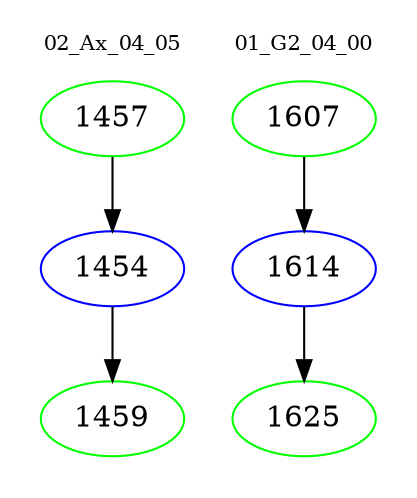 digraph{
subgraph cluster_0 {
color = white
label = "02_Ax_04_05";
fontsize=10;
T0_1457 [label="1457", color="green"]
T0_1457 -> T0_1454 [color="black"]
T0_1454 [label="1454", color="blue"]
T0_1454 -> T0_1459 [color="black"]
T0_1459 [label="1459", color="green"]
}
subgraph cluster_1 {
color = white
label = "01_G2_04_00";
fontsize=10;
T1_1607 [label="1607", color="green"]
T1_1607 -> T1_1614 [color="black"]
T1_1614 [label="1614", color="blue"]
T1_1614 -> T1_1625 [color="black"]
T1_1625 [label="1625", color="green"]
}
}
